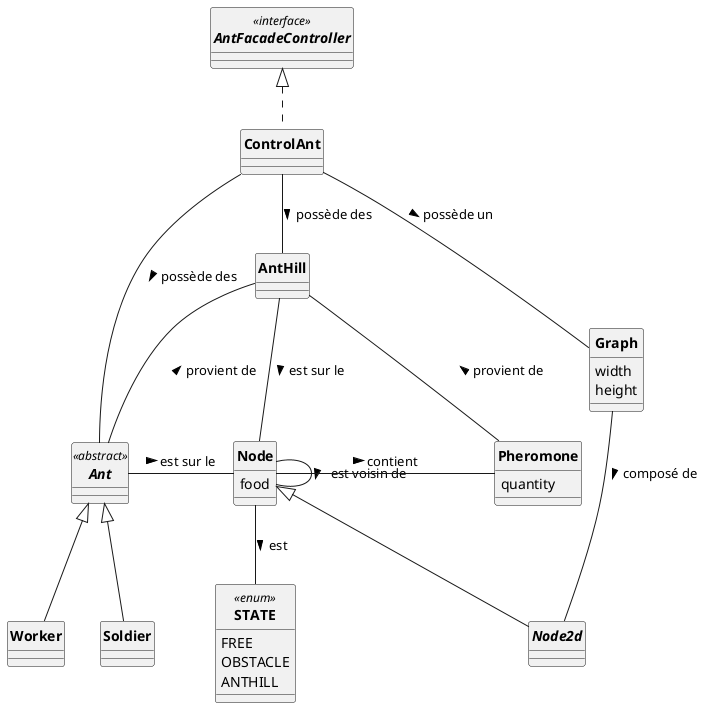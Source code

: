 @startuml
'https://plantuml.com/sequence-diagram
skinparam style strictuml
skinparam classAttributeIconSize 0
skinparam circledCharacterRadius 0
skinparam circledCharacterFontSize 0
skinparam classFontStyle Bold
'autonumber


interface AntFacadeController<<interface>>{

}

enum STATE <<enum>> {
    FREE
    OBSTACLE
    ANTHILL
}


class Graph {
     width
     height
}
class Node{
    food
}



abstract Ant <<abstract>>{

}

class AntHill {

}

class Soldier extends Ant{

}

class Worker extends Ant{
}


class ControlAnt implements AntFacadeController{
}

class Pheromone{
    quantity
}

abstract class Node2d extends Node{
}

Node - Node : est voisin de >
ControlAnt -- Graph : possède un >
ControlAnt --- Ant : possède des >
ControlAnt -- AntHill : possède des >
Graph -- Node2d : composé de >
Ant  - Node : est sur le >
Node --  STATE : est >
Node - Pheromone : contient >
Node - AntHill : est sur le <

Ant -u- AntHill : provient de >
Pheromone - AntHill : provient de >


@enduml